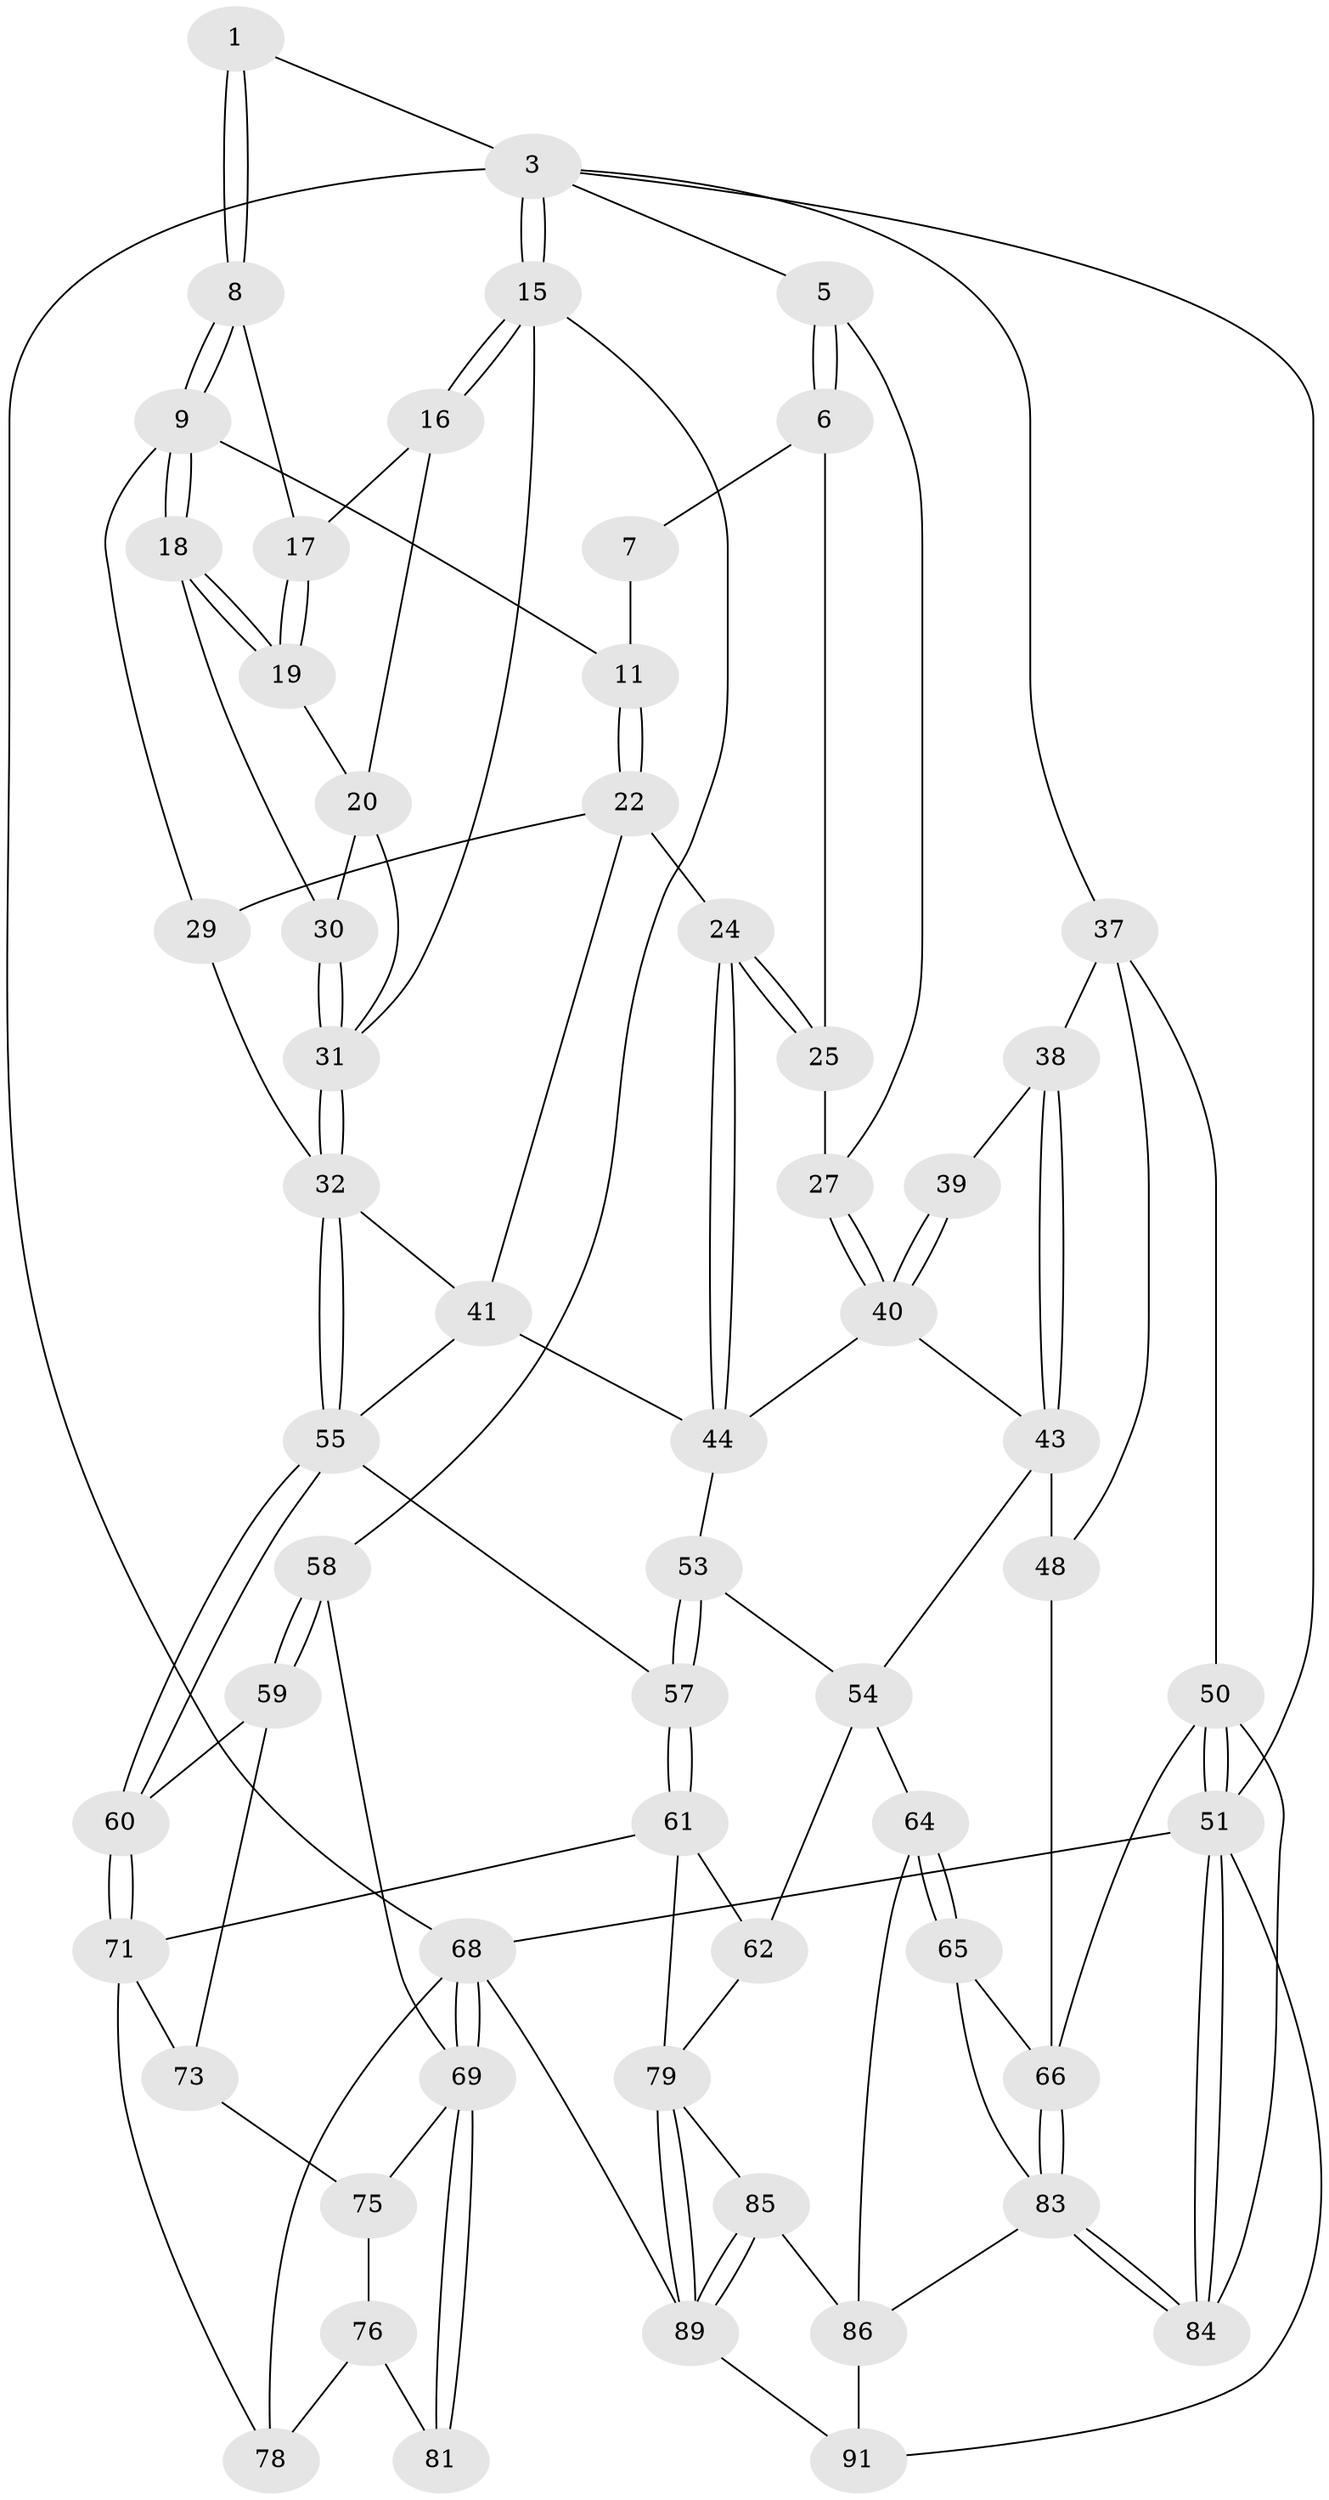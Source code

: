 // Generated by graph-tools (version 1.1) at 2025/24/03/03/25 07:24:34]
// undirected, 59 vertices, 132 edges
graph export_dot {
graph [start="1"]
  node [color=gray90,style=filled];
  1 [pos="+0.6114803525614203+0",super="+2"];
  3 [pos="+1+0",super="+4"];
  5 [pos="+0.05302560931419827+0",super="+28"];
  6 [pos="+0.23377806380011293+0",super="+13"];
  7 [pos="+0.5832266187601932+0",super="+12"];
  8 [pos="+0.743126396731661+0.13025326535326448",super="+14"];
  9 [pos="+0.7156764400365581+0.18809725289167395",super="+10"];
  11 [pos="+0.5985363990051298+0.14100088987460482"];
  15 [pos="+1+0.18325598528229411",super="+35"];
  16 [pos="+0.9557299725682237+0.1809971068105393"];
  17 [pos="+0.9048954762015287+0.088625435341786"];
  18 [pos="+0.7271723469913041+0.197233650078617",super="+26"];
  19 [pos="+0.8783410111342732+0.16620630993499855",super="+21"];
  20 [pos="+0.9335089057674125+0.2641238304516121",super="+34"];
  22 [pos="+0.5584780609134489+0.30660440880675277",super="+23"];
  24 [pos="+0.4340465464376067+0.32670372060615976"];
  25 [pos="+0.4089428625738795+0.3006779990669083"];
  27 [pos="+0.4009299226563515+0.29908068406728294"];
  29 [pos="+0.6209775943523271+0.3240088840502448"];
  30 [pos="+0.7788989627850038+0.28136641473901924"];
  31 [pos="+0.7726514428960293+0.44306589837696925",super="+36"];
  32 [pos="+0.7437216813601267+0.46594052048607476",super="+33"];
  37 [pos="+0+0",super="+49"];
  38 [pos="+0+0.01107932503153676"];
  39 [pos="+0.16896289348345267+0.25557065619600566"];
  40 [pos="+0.24376265945925651+0.3919575838851176",super="+42"];
  41 [pos="+0.5521847271034703+0.4295839469701713",super="+46"];
  43 [pos="+0.20860651456202203+0.4399221198340334",super="+47"];
  44 [pos="+0.41975739536543166+0.45334906640525413",super="+45"];
  48 [pos="+0.007650924991018682+0.5820304263360916"];
  50 [pos="+0+0.71179529773551",super="+82"];
  51 [pos="+0+1",super="+52"];
  53 [pos="+0.37101734333681624+0.568196303395855"];
  54 [pos="+0.3134153424027189+0.5968500623909263",super="+63"];
  55 [pos="+0.7163720473555256+0.5823349039334684",super="+56"];
  57 [pos="+0.5282276986358276+0.6473611566372404"];
  58 [pos="+1+0.5908647905292135"];
  59 [pos="+0.7237926488577724+0.5929147806570105"];
  60 [pos="+0.7236445323525335+0.5927686917917521"];
  61 [pos="+0.5118492962172404+0.7021864758496188",super="+72"];
  62 [pos="+0.4491871730205626+0.7434810178480497"];
  64 [pos="+0.30899247528790214+0.7805119215173799"];
  65 [pos="+0.257008398144671+0.809175408775995"];
  66 [pos="+0.22446028026906287+0.7969628185248577",super="+67"];
  68 [pos="+1+1",super="+92"];
  69 [pos="+1+0.6930672303617679",super="+70"];
  71 [pos="+0.6077811491340663+0.8567760078836376",super="+74"];
  73 [pos="+0.7867050375665218+0.6950548186784645"];
  75 [pos="+0.797585369512271+0.7002927314703459"];
  76 [pos="+0.8640174950876265+0.7667763414331396",super="+77"];
  78 [pos="+0.8253044912309584+1"];
  79 [pos="+0.5436427187026632+0.8888343985156734",super="+80"];
  81 [pos="+1+0.7178543166820481"];
  83 [pos="+0.06884233948737264+0.9418875373169618",super="+88"];
  84 [pos="+0.04511552468138249+0.9485207878476651"];
  85 [pos="+0.4155360171961375+0.8714092295016899"];
  86 [pos="+0.38263712293413726+0.8544697144498067",super="+87"];
  89 [pos="+0.45474518085653265+0.9979314169102095",super="+90"];
  91 [pos="+0.3711837191650742+1"];
  1 -- 8;
  1 -- 8;
  1 -- 3;
  3 -- 15;
  3 -- 15;
  3 -- 68;
  3 -- 5;
  3 -- 37;
  3 -- 51;
  5 -- 6;
  5 -- 6;
  5 -- 27;
  6 -- 7 [weight=2];
  6 -- 25;
  7 -- 11;
  8 -- 9;
  8 -- 9;
  8 -- 17;
  9 -- 18;
  9 -- 18;
  9 -- 11;
  9 -- 29;
  11 -- 22;
  11 -- 22;
  15 -- 16;
  15 -- 16;
  15 -- 58;
  15 -- 31;
  16 -- 17;
  16 -- 20;
  17 -- 19;
  17 -- 19;
  18 -- 19 [weight=2];
  18 -- 19;
  18 -- 30;
  19 -- 20;
  20 -- 30;
  20 -- 31;
  22 -- 29;
  22 -- 24;
  22 -- 41;
  24 -- 25;
  24 -- 25;
  24 -- 44;
  24 -- 44;
  25 -- 27;
  27 -- 40;
  27 -- 40;
  29 -- 32;
  30 -- 31;
  30 -- 31;
  31 -- 32;
  31 -- 32;
  32 -- 55;
  32 -- 55;
  32 -- 41;
  37 -- 38;
  37 -- 48;
  37 -- 50;
  38 -- 39;
  38 -- 43;
  38 -- 43;
  39 -- 40;
  39 -- 40;
  40 -- 43;
  40 -- 44;
  41 -- 44;
  41 -- 55;
  43 -- 48;
  43 -- 54;
  44 -- 53;
  48 -- 66;
  50 -- 51;
  50 -- 51;
  50 -- 84;
  50 -- 66;
  51 -- 84;
  51 -- 84;
  51 -- 91;
  51 -- 68;
  53 -- 54;
  53 -- 57;
  53 -- 57;
  54 -- 64;
  54 -- 62;
  55 -- 60;
  55 -- 60;
  55 -- 57;
  57 -- 61;
  57 -- 61;
  58 -- 59;
  58 -- 59;
  58 -- 69;
  59 -- 60;
  59 -- 73;
  60 -- 71;
  60 -- 71;
  61 -- 62;
  61 -- 79;
  61 -- 71;
  62 -- 79;
  64 -- 65;
  64 -- 65;
  64 -- 86;
  65 -- 66;
  65 -- 83;
  66 -- 83;
  66 -- 83;
  68 -- 69;
  68 -- 69;
  68 -- 78;
  68 -- 89;
  69 -- 81;
  69 -- 81;
  69 -- 75;
  71 -- 73;
  71 -- 78;
  73 -- 75;
  75 -- 76;
  76 -- 81 [weight=2];
  76 -- 78;
  79 -- 89;
  79 -- 89;
  79 -- 85;
  83 -- 84;
  83 -- 84;
  83 -- 86;
  85 -- 86;
  85 -- 89;
  85 -- 89;
  86 -- 91;
  89 -- 91;
}
